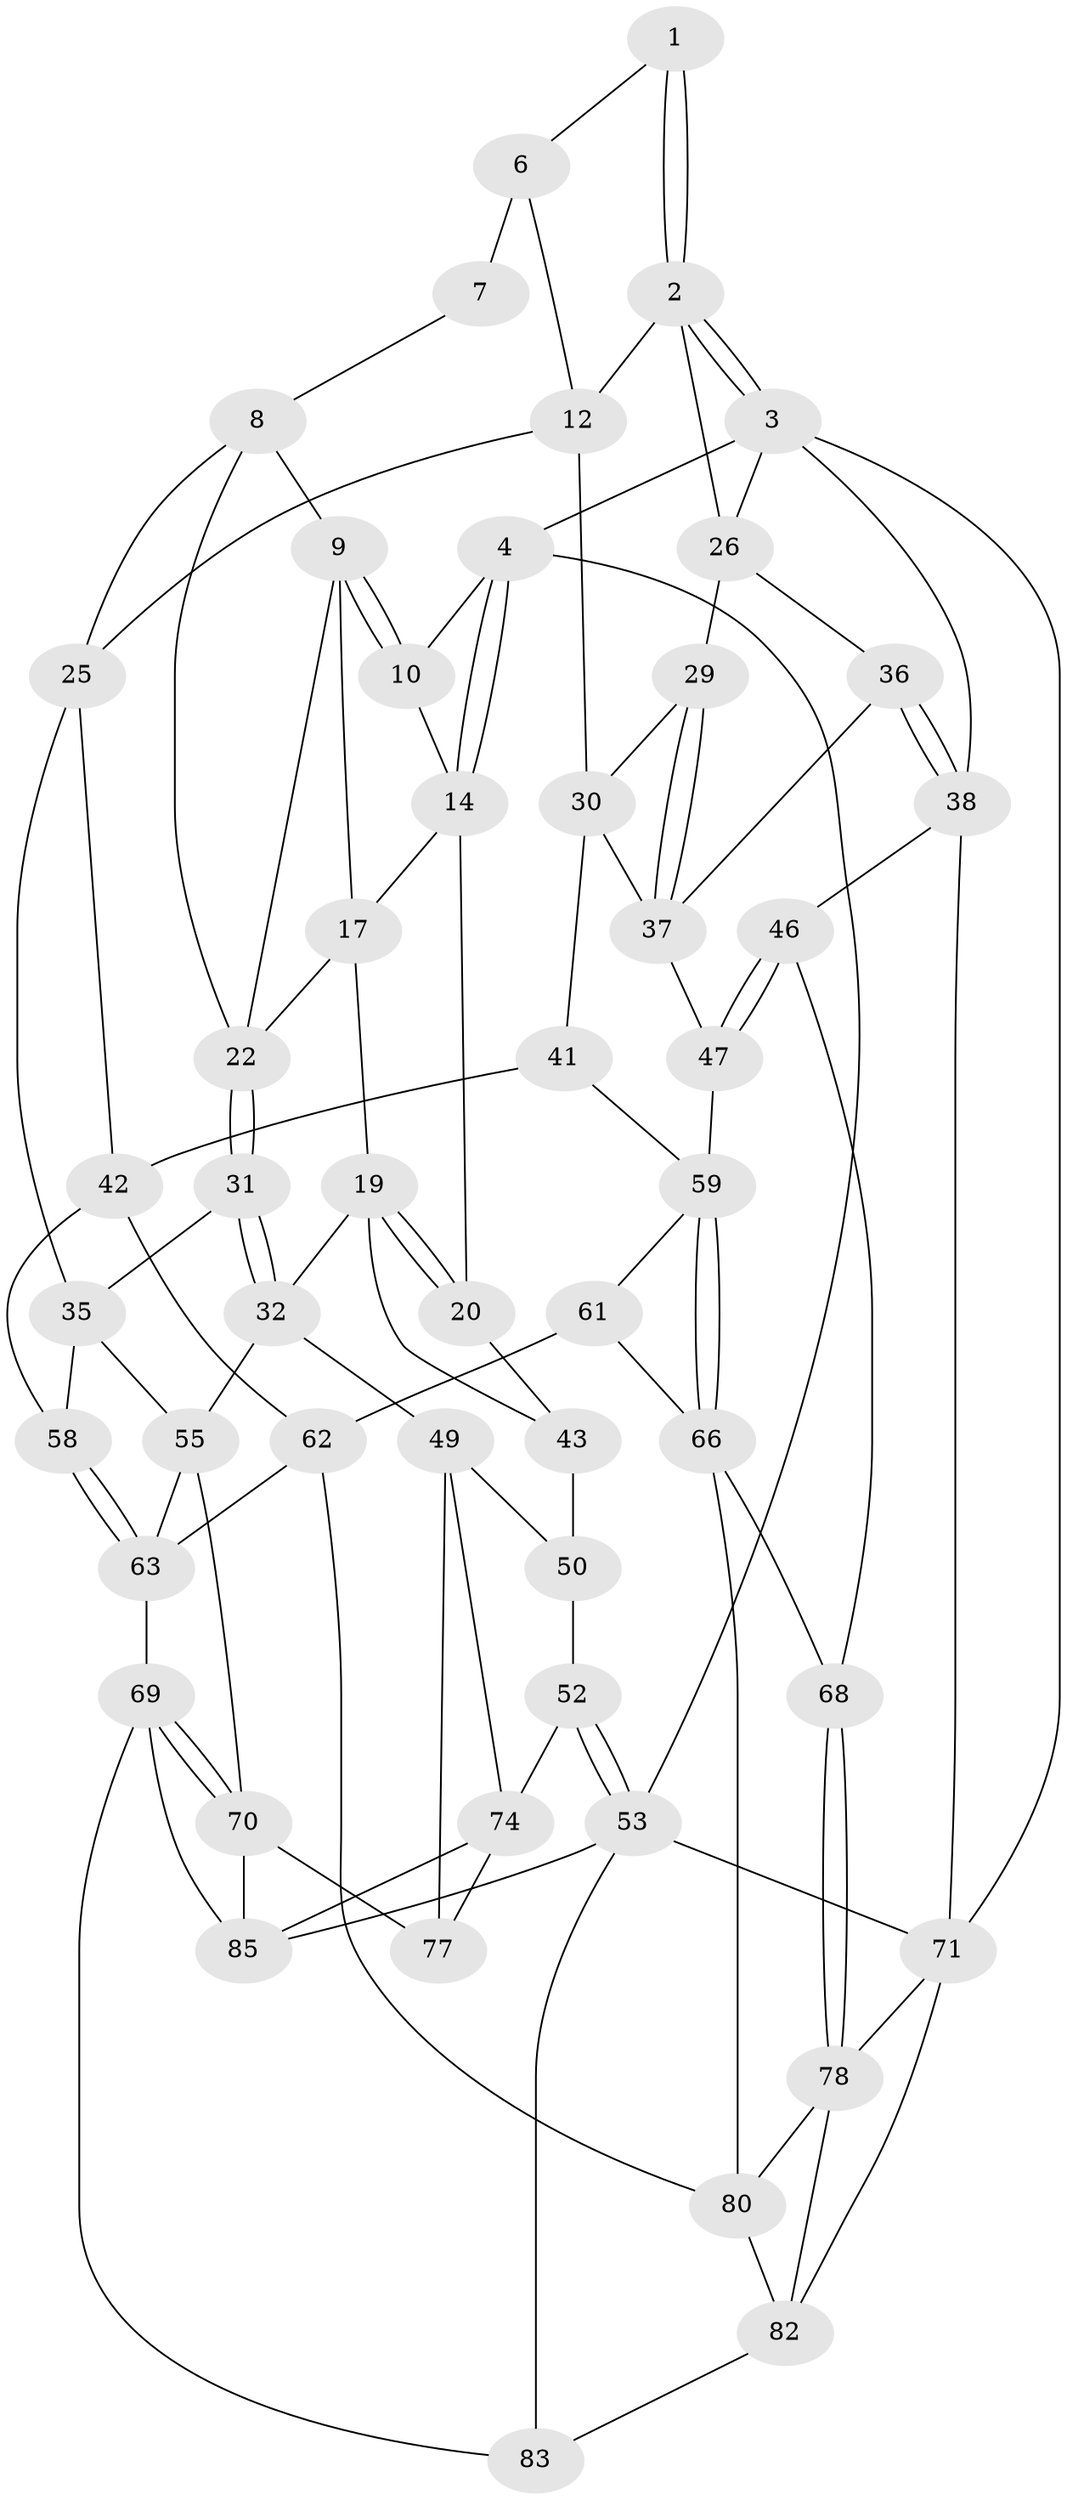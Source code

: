 // Generated by graph-tools (version 1.1) at 2025/24/03/03/25 07:24:39]
// undirected, 52 vertices, 110 edges
graph export_dot {
graph [start="1"]
  node [color=gray90,style=filled];
  1 [pos="+0.5804355189672287+0"];
  2 [pos="+0.728762538913279+0",super="+13"];
  3 [pos="+1+0",super="+27"];
  4 [pos="+0+0",super="+5"];
  6 [pos="+0.5823434857754001+0.008827959263762165",super="+11"];
  7 [pos="+0.5456210460574135+0.19862712335217764"];
  8 [pos="+0.43554294812485045+0.17333626327015253",super="+21"];
  9 [pos="+0.40790069912993293+0.12727455884025274",super="+16"];
  10 [pos="+0.39609994181310415+0.028032455997918534"];
  12 [pos="+0.651306721347384+0.2835030291249168",super="+24"];
  14 [pos="+0+0",super="+15"];
  17 [pos="+0.19968485859299018+0.1808104213026349",super="+18"];
  19 [pos="+0.10616232353292292+0.36623865404237704",super="+33"];
  20 [pos="+0+0.27848981291488745"];
  22 [pos="+0.3435513928813135+0.33981833819609986",super="+23"];
  25 [pos="+0.5807984702264691+0.3786447081487472",super="+34"];
  26 [pos="+0.8770837974873803+0.2637629668981283",super="+28"];
  29 [pos="+0.7390013215424815+0.430396770433654"];
  30 [pos="+0.7046138844421327+0.4362195121570679",super="+40"];
  31 [pos="+0.38348343772776683+0.4676477719905676"];
  32 [pos="+0.3155412072157193+0.5189434696037095",super="+48"];
  35 [pos="+0.4876453689074784+0.4716053424271052",super="+54"];
  36 [pos="+0.8700375858418873+0.44000943412983784"];
  37 [pos="+0.8431747491921526+0.5085547498824217",super="+39"];
  38 [pos="+1+0.5394060784228484",super="+45"];
  41 [pos="+0.7279453616558161+0.5897759861569323"];
  42 [pos="+0.6567185381192031+0.6047050349114901",super="+57"];
  43 [pos="+0.1539305881569065+0.4820976458739179",super="+44"];
  46 [pos="+1+0.6597351640401242"];
  47 [pos="+0.9467480354216298+0.6308351043276934"];
  49 [pos="+0.18807184711226688+0.6971032007674626",super="+73"];
  50 [pos="+0.09830319636163468+0.6705374875745136",super="+51"];
  52 [pos="+0+0.88550156088943"];
  53 [pos="+0+1",super="+88"];
  55 [pos="+0.425862058609335+0.7032788711424621",super="+56"];
  58 [pos="+0.5491838406470113+0.6744069071336443"];
  59 [pos="+0.8455152999714391+0.6978308672299016",super="+60"];
  61 [pos="+0.719948982093485+0.780184825615527"];
  62 [pos="+0.6593164149308615+0.7657748560323038",super="+64"];
  63 [pos="+0.5362432900593628+0.6953388959076209",super="+65"];
  66 [pos="+0.8377679267880805+0.7575551560088407",super="+67"];
  68 [pos="+0.8959459965371318+0.7821447551448625"];
  69 [pos="+0.3985080697930326+0.8263564245358156",super="+84"];
  70 [pos="+0.3921065226916397+0.8190476809705912",super="+76"];
  71 [pos="+1+1",super="+72"];
  74 [pos="+0.13038034762996753+0.8323917493138328",super="+75"];
  77 [pos="+0.27231477609588794+0.8233457441251973"];
  78 [pos="+0.9021652458733445+0.8853271540847677",super="+79"];
  80 [pos="+0.7837909280954889+0.8941742628408704",super="+81"];
  82 [pos="+0.608162022677382+1",super="+87"];
  83 [pos="+0.5097960768532599+1"];
  85 [pos="+0.21265097338637973+0.9216960592561633",super="+86"];
  1 -- 2;
  1 -- 2;
  1 -- 6;
  2 -- 3;
  2 -- 3;
  2 -- 26;
  2 -- 12;
  3 -- 4;
  3 -- 71;
  3 -- 26;
  3 -- 38;
  4 -- 14;
  4 -- 14;
  4 -- 53;
  4 -- 10;
  6 -- 7 [weight=2];
  6 -- 12;
  7 -- 8;
  8 -- 9;
  8 -- 25;
  8 -- 22;
  9 -- 10;
  9 -- 10;
  9 -- 17;
  9 -- 22;
  10 -- 14;
  12 -- 25;
  12 -- 30;
  14 -- 20;
  14 -- 17;
  17 -- 19;
  17 -- 22;
  19 -- 20;
  19 -- 20;
  19 -- 32;
  19 -- 43;
  20 -- 43;
  22 -- 31;
  22 -- 31;
  25 -- 42;
  25 -- 35;
  26 -- 36;
  26 -- 29;
  29 -- 30;
  29 -- 37;
  29 -- 37;
  30 -- 41;
  30 -- 37;
  31 -- 32;
  31 -- 32;
  31 -- 35;
  32 -- 49;
  32 -- 55;
  35 -- 58;
  35 -- 55;
  36 -- 37;
  36 -- 38;
  36 -- 38;
  37 -- 47;
  38 -- 46;
  38 -- 71;
  41 -- 42;
  41 -- 59;
  42 -- 58;
  42 -- 62;
  43 -- 50 [weight=2];
  46 -- 47;
  46 -- 47;
  46 -- 68;
  47 -- 59;
  49 -- 50;
  49 -- 74;
  49 -- 77;
  50 -- 52;
  52 -- 53;
  52 -- 53;
  52 -- 74;
  53 -- 71;
  53 -- 83;
  53 -- 85;
  55 -- 63;
  55 -- 70;
  58 -- 63;
  58 -- 63;
  59 -- 66;
  59 -- 66;
  59 -- 61;
  61 -- 62;
  61 -- 66;
  62 -- 63;
  62 -- 80;
  63 -- 69;
  66 -- 68;
  66 -- 80;
  68 -- 78;
  68 -- 78;
  69 -- 70;
  69 -- 70;
  69 -- 83;
  69 -- 85;
  70 -- 77;
  70 -- 85;
  71 -- 78;
  71 -- 82;
  74 -- 77;
  74 -- 85;
  78 -- 80;
  78 -- 82;
  80 -- 82;
  82 -- 83;
}
